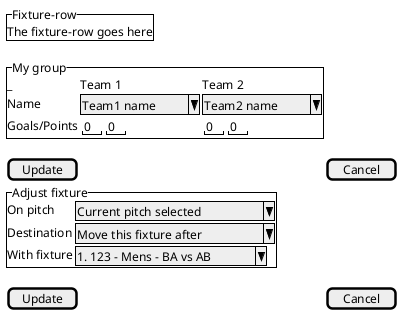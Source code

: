 @startsalt
{
  {^"Fixture-row"
    The fixture-row goes here
  }
  {^"My group"
    _         | Team 1          | Team 2
    Name      | ^Team1 name   ^ | ^Team2 name   ^
    Goals/Points     | { " 0" | " 0"} | { " 0" | " 0" }
  }
  [ Update ] | [ Cancel ]

  {^"Adjust fixture"
    On pitch     | ^Current pitch selected ^
    Destination  | ^Move this fixture after^
    With fixture | ^#123 - Mens - BA vs AB^
  }
  [ Update ] | [ Cancel ]
}
@endsalt 